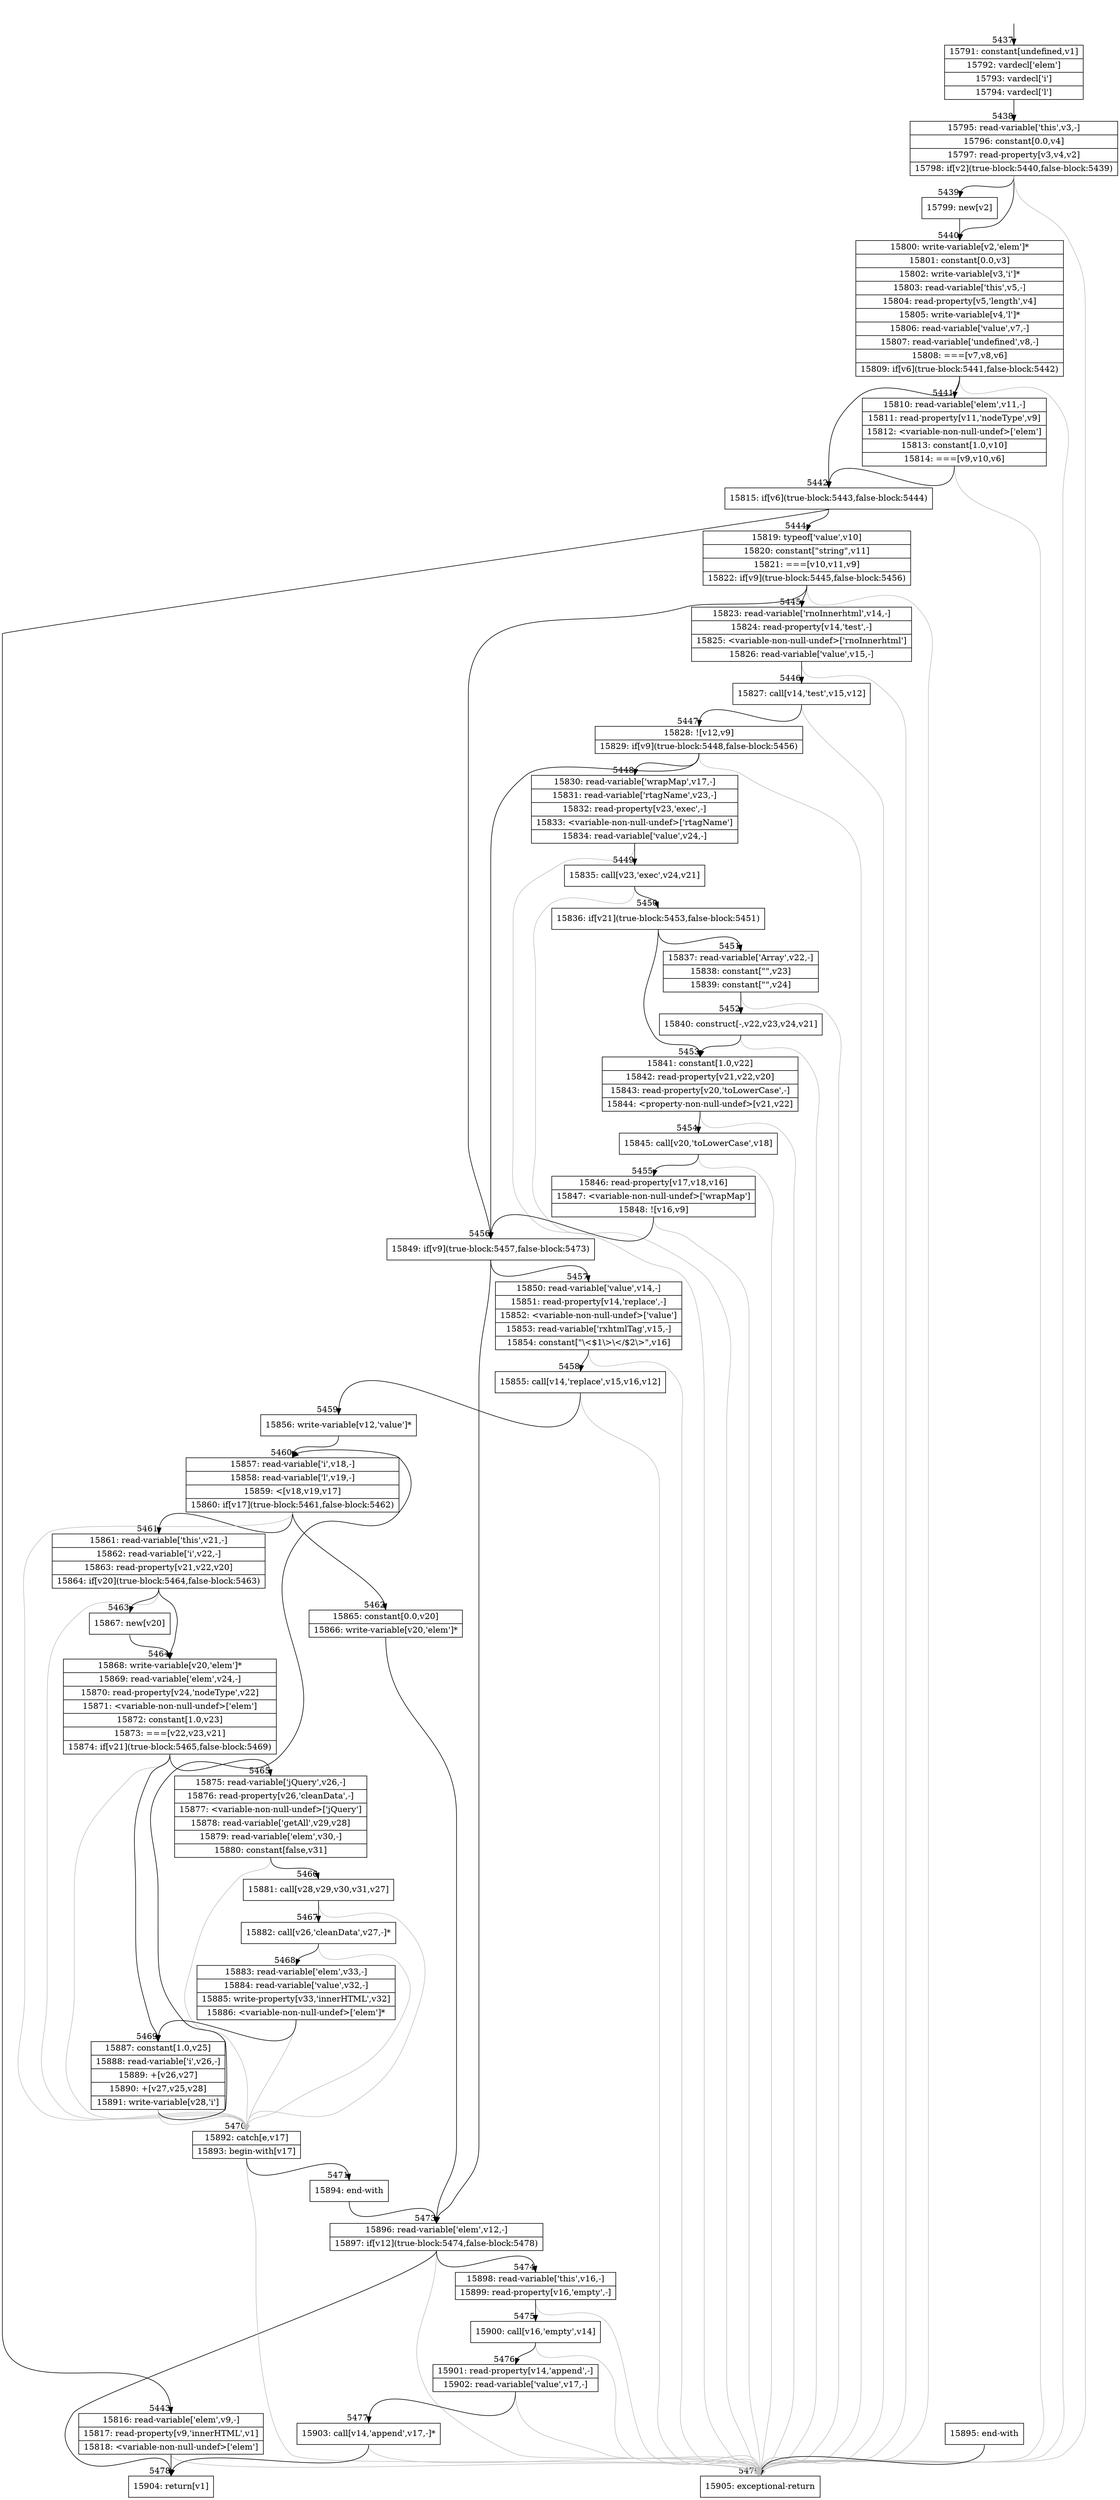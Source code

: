 digraph {
rankdir="TD"
BB_entry362[shape=none,label=""];
BB_entry362 -> BB5437 [tailport=s, headport=n, headlabel="    5437"]
BB5437 [shape=record label="{15791: constant[undefined,v1]|15792: vardecl['elem']|15793: vardecl['i']|15794: vardecl['l']}" ] 
BB5437 -> BB5438 [tailport=s, headport=n, headlabel="      5438"]
BB5438 [shape=record label="{15795: read-variable['this',v3,-]|15796: constant[0.0,v4]|15797: read-property[v3,v4,v2]|15798: if[v2](true-block:5440,false-block:5439)}" ] 
BB5438 -> BB5440 [tailport=s, headport=n, headlabel="      5440"]
BB5438 -> BB5439 [tailport=s, headport=n, headlabel="      5439"]
BB5438 -> BB5479 [tailport=s, headport=n, color=gray, headlabel="      5479"]
BB5439 [shape=record label="{15799: new[v2]}" ] 
BB5439 -> BB5440 [tailport=s, headport=n]
BB5440 [shape=record label="{15800: write-variable[v2,'elem']*|15801: constant[0.0,v3]|15802: write-variable[v3,'i']*|15803: read-variable['this',v5,-]|15804: read-property[v5,'length',v4]|15805: write-variable[v4,'l']*|15806: read-variable['value',v7,-]|15807: read-variable['undefined',v8,-]|15808: ===[v7,v8,v6]|15809: if[v6](true-block:5441,false-block:5442)}" ] 
BB5440 -> BB5442 [tailport=s, headport=n, headlabel="      5442"]
BB5440 -> BB5441 [tailport=s, headport=n, headlabel="      5441"]
BB5440 -> BB5479 [tailport=s, headport=n, color=gray]
BB5441 [shape=record label="{15810: read-variable['elem',v11,-]|15811: read-property[v11,'nodeType',v9]|15812: \<variable-non-null-undef\>['elem']|15813: constant[1.0,v10]|15814: ===[v9,v10,v6]}" ] 
BB5441 -> BB5442 [tailport=s, headport=n]
BB5441 -> BB5479 [tailport=s, headport=n, color=gray]
BB5442 [shape=record label="{15815: if[v6](true-block:5443,false-block:5444)}" ] 
BB5442 -> BB5443 [tailport=s, headport=n, headlabel="      5443"]
BB5442 -> BB5444 [tailport=s, headport=n, headlabel="      5444"]
BB5443 [shape=record label="{15816: read-variable['elem',v9,-]|15817: read-property[v9,'innerHTML',v1]|15818: \<variable-non-null-undef\>['elem']}" ] 
BB5443 -> BB5478 [tailport=s, headport=n, headlabel="      5478"]
BB5443 -> BB5479 [tailport=s, headport=n, color=gray]
BB5444 [shape=record label="{15819: typeof['value',v10]|15820: constant[\"string\",v11]|15821: ===[v10,v11,v9]|15822: if[v9](true-block:5445,false-block:5456)}" ] 
BB5444 -> BB5456 [tailport=s, headport=n, headlabel="      5456"]
BB5444 -> BB5445 [tailport=s, headport=n, headlabel="      5445"]
BB5444 -> BB5479 [tailport=s, headport=n, color=gray]
BB5445 [shape=record label="{15823: read-variable['rnoInnerhtml',v14,-]|15824: read-property[v14,'test',-]|15825: \<variable-non-null-undef\>['rnoInnerhtml']|15826: read-variable['value',v15,-]}" ] 
BB5445 -> BB5446 [tailport=s, headport=n, headlabel="      5446"]
BB5445 -> BB5479 [tailport=s, headport=n, color=gray]
BB5446 [shape=record label="{15827: call[v14,'test',v15,v12]}" ] 
BB5446 -> BB5447 [tailport=s, headport=n, headlabel="      5447"]
BB5446 -> BB5479 [tailport=s, headport=n, color=gray]
BB5447 [shape=record label="{15828: ![v12,v9]|15829: if[v9](true-block:5448,false-block:5456)}" ] 
BB5447 -> BB5456 [tailport=s, headport=n]
BB5447 -> BB5448 [tailport=s, headport=n, headlabel="      5448"]
BB5447 -> BB5479 [tailport=s, headport=n, color=gray]
BB5448 [shape=record label="{15830: read-variable['wrapMap',v17,-]|15831: read-variable['rtagName',v23,-]|15832: read-property[v23,'exec',-]|15833: \<variable-non-null-undef\>['rtagName']|15834: read-variable['value',v24,-]}" ] 
BB5448 -> BB5449 [tailport=s, headport=n, headlabel="      5449"]
BB5448 -> BB5479 [tailport=s, headport=n, color=gray]
BB5449 [shape=record label="{15835: call[v23,'exec',v24,v21]}" ] 
BB5449 -> BB5450 [tailport=s, headport=n, headlabel="      5450"]
BB5449 -> BB5479 [tailport=s, headport=n, color=gray]
BB5450 [shape=record label="{15836: if[v21](true-block:5453,false-block:5451)}" ] 
BB5450 -> BB5453 [tailport=s, headport=n, headlabel="      5453"]
BB5450 -> BB5451 [tailport=s, headport=n, headlabel="      5451"]
BB5451 [shape=record label="{15837: read-variable['Array',v22,-]|15838: constant[\"\",v23]|15839: constant[\"\",v24]}" ] 
BB5451 -> BB5452 [tailport=s, headport=n, headlabel="      5452"]
BB5451 -> BB5479 [tailport=s, headport=n, color=gray]
BB5452 [shape=record label="{15840: construct[-,v22,v23,v24,v21]}" ] 
BB5452 -> BB5453 [tailport=s, headport=n]
BB5452 -> BB5479 [tailport=s, headport=n, color=gray]
BB5453 [shape=record label="{15841: constant[1.0,v22]|15842: read-property[v21,v22,v20]|15843: read-property[v20,'toLowerCase',-]|15844: \<property-non-null-undef\>[v21,v22]}" ] 
BB5453 -> BB5454 [tailport=s, headport=n, headlabel="      5454"]
BB5453 -> BB5479 [tailport=s, headport=n, color=gray]
BB5454 [shape=record label="{15845: call[v20,'toLowerCase',v18]}" ] 
BB5454 -> BB5455 [tailport=s, headport=n, headlabel="      5455"]
BB5454 -> BB5479 [tailport=s, headport=n, color=gray]
BB5455 [shape=record label="{15846: read-property[v17,v18,v16]|15847: \<variable-non-null-undef\>['wrapMap']|15848: ![v16,v9]}" ] 
BB5455 -> BB5456 [tailport=s, headport=n]
BB5455 -> BB5479 [tailport=s, headport=n, color=gray]
BB5456 [shape=record label="{15849: if[v9](true-block:5457,false-block:5473)}" ] 
BB5456 -> BB5457 [tailport=s, headport=n, headlabel="      5457"]
BB5456 -> BB5473 [tailport=s, headport=n, headlabel="      5473"]
BB5457 [shape=record label="{15850: read-variable['value',v14,-]|15851: read-property[v14,'replace',-]|15852: \<variable-non-null-undef\>['value']|15853: read-variable['rxhtmlTag',v15,-]|15854: constant[\"\\\<$1\\\>\\\</$2\\\>\",v16]}" ] 
BB5457 -> BB5458 [tailport=s, headport=n, headlabel="      5458"]
BB5457 -> BB5479 [tailport=s, headport=n, color=gray]
BB5458 [shape=record label="{15855: call[v14,'replace',v15,v16,v12]}" ] 
BB5458 -> BB5459 [tailport=s, headport=n, headlabel="      5459"]
BB5458 -> BB5479 [tailport=s, headport=n, color=gray]
BB5459 [shape=record label="{15856: write-variable[v12,'value']*}" ] 
BB5459 -> BB5460 [tailport=s, headport=n, headlabel="      5460"]
BB5460 [shape=record label="{15857: read-variable['i',v18,-]|15858: read-variable['l',v19,-]|15859: \<[v18,v19,v17]|15860: if[v17](true-block:5461,false-block:5462)}" ] 
BB5460 -> BB5461 [tailport=s, headport=n, headlabel="      5461"]
BB5460 -> BB5462 [tailport=s, headport=n, headlabel="      5462"]
BB5460 -> BB5470 [tailport=s, headport=n, color=gray, headlabel="      5470"]
BB5461 [shape=record label="{15861: read-variable['this',v21,-]|15862: read-variable['i',v22,-]|15863: read-property[v21,v22,v20]|15864: if[v20](true-block:5464,false-block:5463)}" ] 
BB5461 -> BB5464 [tailport=s, headport=n, headlabel="      5464"]
BB5461 -> BB5463 [tailport=s, headport=n, headlabel="      5463"]
BB5461 -> BB5470 [tailport=s, headport=n, color=gray]
BB5462 [shape=record label="{15865: constant[0.0,v20]|15866: write-variable[v20,'elem']*}" ] 
BB5462 -> BB5473 [tailport=s, headport=n]
BB5463 [shape=record label="{15867: new[v20]}" ] 
BB5463 -> BB5464 [tailport=s, headport=n]
BB5464 [shape=record label="{15868: write-variable[v20,'elem']*|15869: read-variable['elem',v24,-]|15870: read-property[v24,'nodeType',v22]|15871: \<variable-non-null-undef\>['elem']|15872: constant[1.0,v23]|15873: ===[v22,v23,v21]|15874: if[v21](true-block:5465,false-block:5469)}" ] 
BB5464 -> BB5465 [tailport=s, headport=n, headlabel="      5465"]
BB5464 -> BB5469 [tailport=s, headport=n, headlabel="      5469"]
BB5464 -> BB5470 [tailport=s, headport=n, color=gray]
BB5465 [shape=record label="{15875: read-variable['jQuery',v26,-]|15876: read-property[v26,'cleanData',-]|15877: \<variable-non-null-undef\>['jQuery']|15878: read-variable['getAll',v29,v28]|15879: read-variable['elem',v30,-]|15880: constant[false,v31]}" ] 
BB5465 -> BB5466 [tailport=s, headport=n, headlabel="      5466"]
BB5465 -> BB5470 [tailport=s, headport=n, color=gray]
BB5466 [shape=record label="{15881: call[v28,v29,v30,v31,v27]}" ] 
BB5466 -> BB5467 [tailport=s, headport=n, headlabel="      5467"]
BB5466 -> BB5470 [tailport=s, headport=n, color=gray]
BB5467 [shape=record label="{15882: call[v26,'cleanData',v27,-]*}" ] 
BB5467 -> BB5468 [tailport=s, headport=n, headlabel="      5468"]
BB5467 -> BB5470 [tailport=s, headport=n, color=gray]
BB5468 [shape=record label="{15883: read-variable['elem',v33,-]|15884: read-variable['value',v32,-]|15885: write-property[v33,'innerHTML',v32]|15886: \<variable-non-null-undef\>['elem']*}" ] 
BB5468 -> BB5469 [tailport=s, headport=n]
BB5468 -> BB5470 [tailport=s, headport=n, color=gray]
BB5469 [shape=record label="{15887: constant[1.0,v25]|15888: read-variable['i',v26,-]|15889: +[v26,v27]|15890: +[v27,v25,v28]|15891: write-variable[v28,'i']}" ] 
BB5469 -> BB5460 [tailport=s, headport=n]
BB5469 -> BB5470 [tailport=s, headport=n, color=gray]
BB5470 [shape=record label="{15892: catch[e,v17]|15893: begin-with[v17]}" ] 
BB5470 -> BB5471 [tailport=s, headport=n, headlabel="      5471"]
BB5470 -> BB5479 [tailport=s, headport=n, color=gray]
BB5471 [shape=record label="{15894: end-with}" ] 
BB5471 -> BB5473 [tailport=s, headport=n]
BB5472 [shape=record label="{15895: end-with}" ] 
BB5472 -> BB5479 [tailport=s, headport=n]
BB5473 [shape=record label="{15896: read-variable['elem',v12,-]|15897: if[v12](true-block:5474,false-block:5478)}" ] 
BB5473 -> BB5474 [tailport=s, headport=n, headlabel="      5474"]
BB5473 -> BB5478 [tailport=s, headport=n]
BB5473 -> BB5479 [tailport=s, headport=n, color=gray]
BB5474 [shape=record label="{15898: read-variable['this',v16,-]|15899: read-property[v16,'empty',-]}" ] 
BB5474 -> BB5475 [tailport=s, headport=n, headlabel="      5475"]
BB5474 -> BB5479 [tailport=s, headport=n, color=gray]
BB5475 [shape=record label="{15900: call[v16,'empty',v14]}" ] 
BB5475 -> BB5476 [tailport=s, headport=n, headlabel="      5476"]
BB5475 -> BB5479 [tailport=s, headport=n, color=gray]
BB5476 [shape=record label="{15901: read-property[v14,'append',-]|15902: read-variable['value',v17,-]}" ] 
BB5476 -> BB5477 [tailport=s, headport=n, headlabel="      5477"]
BB5476 -> BB5479 [tailport=s, headport=n, color=gray]
BB5477 [shape=record label="{15903: call[v14,'append',v17,-]*}" ] 
BB5477 -> BB5478 [tailport=s, headport=n]
BB5477 -> BB5479 [tailport=s, headport=n, color=gray]
BB5478 [shape=record label="{15904: return[v1]}" ] 
BB5479 [shape=record label="{15905: exceptional-return}" ] 
}
